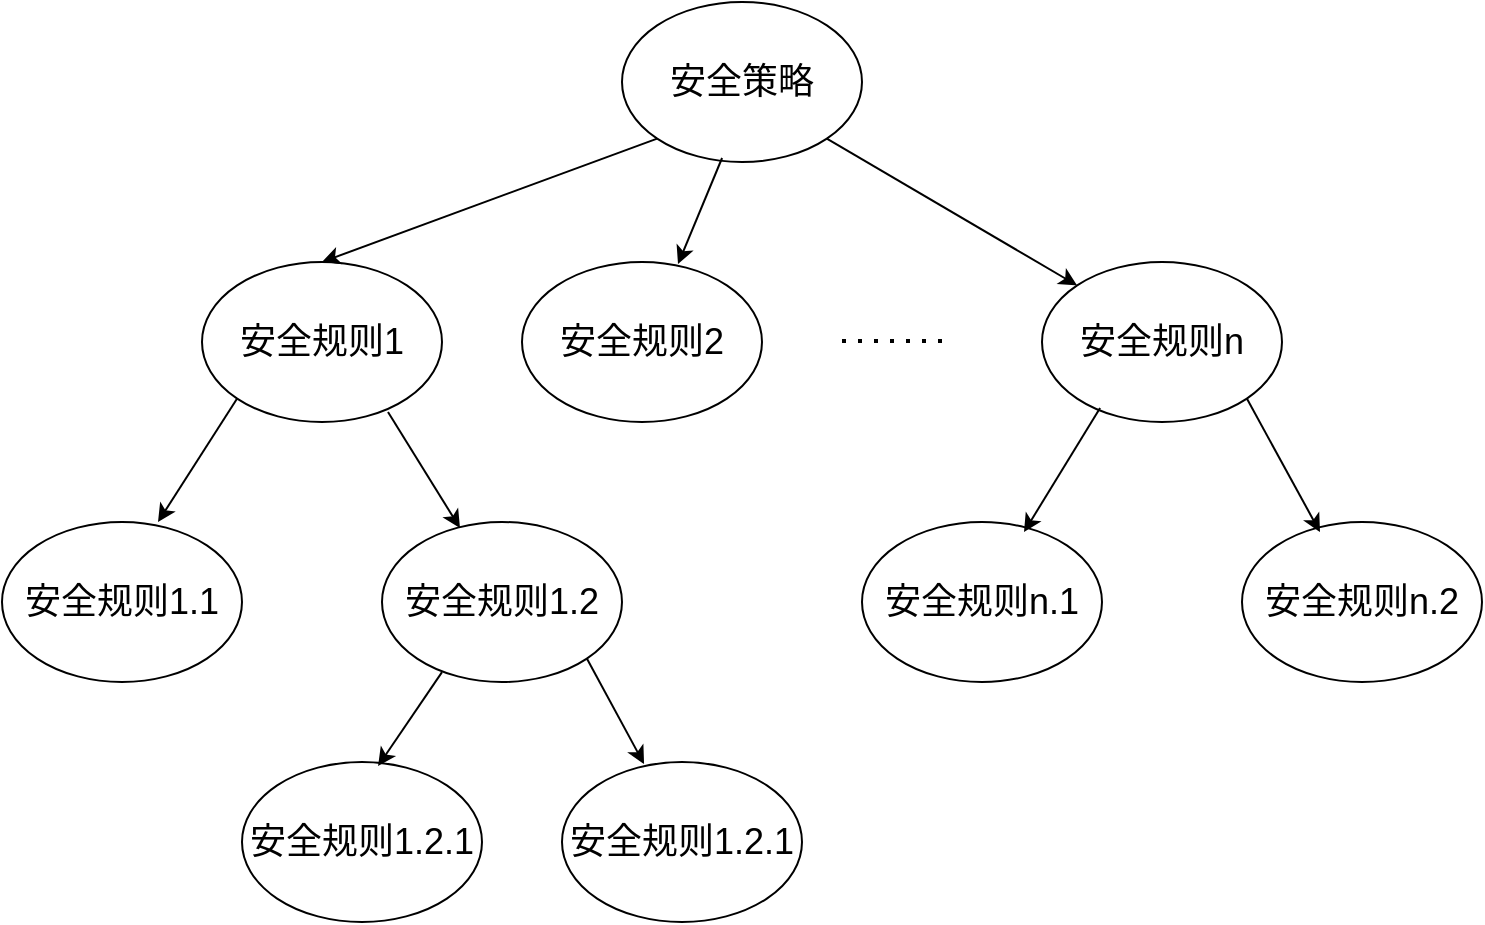 <mxfile version="22.1.18" type="github">
  <diagram name="第 1 页" id="UszKce_Zb8TJsS0_JQx5">
    <mxGraphModel dx="1434" dy="737" grid="1" gridSize="10" guides="1" tooltips="1" connect="1" arrows="1" fold="1" page="1" pageScale="1" pageWidth="827" pageHeight="1169" math="0" shadow="0">
      <root>
        <mxCell id="0" />
        <mxCell id="1" parent="0" />
        <mxCell id="o-IC-B1qbCuGFVhxUFcW-17" value="&lt;font style=&quot;font-size: 18px;&quot;&gt;安全策略&lt;/font&gt;" style="ellipse;whiteSpace=wrap;html=1;" vertex="1" parent="1">
          <mxGeometry x="390" y="180" width="120" height="80" as="geometry" />
        </mxCell>
        <mxCell id="o-IC-B1qbCuGFVhxUFcW-18" value="&lt;font style=&quot;font-size: 18px;&quot;&gt;安全规则1&lt;/font&gt;" style="ellipse;whiteSpace=wrap;html=1;" vertex="1" parent="1">
          <mxGeometry x="180" y="310" width="120" height="80" as="geometry" />
        </mxCell>
        <mxCell id="o-IC-B1qbCuGFVhxUFcW-20" value="" style="endArrow=classic;html=1;rounded=0;exitX=0;exitY=1;exitDx=0;exitDy=0;entryX=0.5;entryY=0;entryDx=0;entryDy=0;" edge="1" parent="1" source="o-IC-B1qbCuGFVhxUFcW-17" target="o-IC-B1qbCuGFVhxUFcW-18">
          <mxGeometry width="50" height="50" relative="1" as="geometry">
            <mxPoint x="40" y="380" as="sourcePoint" />
            <mxPoint x="90" y="330" as="targetPoint" />
          </mxGeometry>
        </mxCell>
        <mxCell id="o-IC-B1qbCuGFVhxUFcW-21" value="&lt;font style=&quot;font-size: 18px;&quot;&gt;安全规则2&lt;/font&gt;" style="ellipse;whiteSpace=wrap;html=1;" vertex="1" parent="1">
          <mxGeometry x="340" y="310" width="120" height="80" as="geometry" />
        </mxCell>
        <mxCell id="o-IC-B1qbCuGFVhxUFcW-23" value="" style="endArrow=classic;html=1;rounded=0;exitX=0.417;exitY=0.975;exitDx=0;exitDy=0;exitPerimeter=0;entryX=0.65;entryY=0.013;entryDx=0;entryDy=0;entryPerimeter=0;" edge="1" parent="1" source="o-IC-B1qbCuGFVhxUFcW-17" target="o-IC-B1qbCuGFVhxUFcW-21">
          <mxGeometry width="50" height="50" relative="1" as="geometry">
            <mxPoint x="-90" y="420" as="sourcePoint" />
            <mxPoint x="-40" y="370" as="targetPoint" />
          </mxGeometry>
        </mxCell>
        <mxCell id="o-IC-B1qbCuGFVhxUFcW-27" value="" style="endArrow=none;dashed=1;html=1;dashPattern=1 3;strokeWidth=2;rounded=0;" edge="1" parent="1">
          <mxGeometry width="50" height="50" relative="1" as="geometry">
            <mxPoint x="500" y="349.5" as="sourcePoint" />
            <mxPoint x="550" y="349.5" as="targetPoint" />
          </mxGeometry>
        </mxCell>
        <mxCell id="o-IC-B1qbCuGFVhxUFcW-28" value="&lt;font style=&quot;font-size: 18px;&quot;&gt;安全规则n&lt;/font&gt;" style="ellipse;whiteSpace=wrap;html=1;" vertex="1" parent="1">
          <mxGeometry x="600" y="310" width="120" height="80" as="geometry" />
        </mxCell>
        <mxCell id="o-IC-B1qbCuGFVhxUFcW-29" value="" style="endArrow=classic;html=1;rounded=0;exitX=1;exitY=1;exitDx=0;exitDy=0;entryX=0;entryY=0;entryDx=0;entryDy=0;" edge="1" parent="1" source="o-IC-B1qbCuGFVhxUFcW-17" target="o-IC-B1qbCuGFVhxUFcW-28">
          <mxGeometry width="50" height="50" relative="1" as="geometry">
            <mxPoint x="130" y="540" as="sourcePoint" />
            <mxPoint x="180" y="490" as="targetPoint" />
          </mxGeometry>
        </mxCell>
        <mxCell id="o-IC-B1qbCuGFVhxUFcW-31" value="&lt;font style=&quot;font-size: 18px;&quot;&gt;安全规则1.1&lt;/font&gt;" style="ellipse;whiteSpace=wrap;html=1;" vertex="1" parent="1">
          <mxGeometry x="80" y="440" width="120" height="80" as="geometry" />
        </mxCell>
        <mxCell id="o-IC-B1qbCuGFVhxUFcW-32" value="" style="endArrow=classic;html=1;rounded=0;exitX=0;exitY=1;exitDx=0;exitDy=0;entryX=0.65;entryY=0;entryDx=0;entryDy=0;entryPerimeter=0;" edge="1" parent="1" source="o-IC-B1qbCuGFVhxUFcW-18" target="o-IC-B1qbCuGFVhxUFcW-31">
          <mxGeometry width="50" height="50" relative="1" as="geometry">
            <mxPoint x="-20" y="410" as="sourcePoint" />
            <mxPoint x="30" y="360" as="targetPoint" />
          </mxGeometry>
        </mxCell>
        <mxCell id="o-IC-B1qbCuGFVhxUFcW-33" value="&lt;font style=&quot;font-size: 18px;&quot;&gt;安全规则1.2&lt;/font&gt;" style="ellipse;whiteSpace=wrap;html=1;" vertex="1" parent="1">
          <mxGeometry x="270" y="440" width="120" height="80" as="geometry" />
        </mxCell>
        <mxCell id="o-IC-B1qbCuGFVhxUFcW-34" value="" style="endArrow=classic;html=1;rounded=0;exitX=0.775;exitY=0.938;exitDx=0;exitDy=0;exitPerimeter=0;entryX=0.325;entryY=0.038;entryDx=0;entryDy=0;entryPerimeter=0;" edge="1" parent="1" source="o-IC-B1qbCuGFVhxUFcW-18" target="o-IC-B1qbCuGFVhxUFcW-33">
          <mxGeometry width="50" height="50" relative="1" as="geometry">
            <mxPoint x="-70" y="480" as="sourcePoint" />
            <mxPoint x="-20" y="430" as="targetPoint" />
          </mxGeometry>
        </mxCell>
        <mxCell id="o-IC-B1qbCuGFVhxUFcW-35" value="&lt;font style=&quot;font-size: 18px;&quot;&gt;安全规则1.2.1&lt;/font&gt;" style="ellipse;whiteSpace=wrap;html=1;" vertex="1" parent="1">
          <mxGeometry x="200" y="560" width="120" height="80" as="geometry" />
        </mxCell>
        <mxCell id="o-IC-B1qbCuGFVhxUFcW-36" value="&lt;font style=&quot;font-size: 18px;&quot;&gt;安全规则1.2.1&lt;/font&gt;" style="ellipse;whiteSpace=wrap;html=1;" vertex="1" parent="1">
          <mxGeometry x="360" y="560" width="120" height="80" as="geometry" />
        </mxCell>
        <mxCell id="o-IC-B1qbCuGFVhxUFcW-37" value="" style="endArrow=classic;html=1;rounded=0;exitX=0.25;exitY=0.938;exitDx=0;exitDy=0;exitPerimeter=0;entryX=0.567;entryY=0.025;entryDx=0;entryDy=0;entryPerimeter=0;" edge="1" parent="1" source="o-IC-B1qbCuGFVhxUFcW-33" target="o-IC-B1qbCuGFVhxUFcW-35">
          <mxGeometry width="50" height="50" relative="1" as="geometry">
            <mxPoint x="200" y="570" as="sourcePoint" />
            <mxPoint x="250" y="520" as="targetPoint" />
          </mxGeometry>
        </mxCell>
        <mxCell id="o-IC-B1qbCuGFVhxUFcW-38" value="" style="endArrow=classic;html=1;rounded=0;exitX=1;exitY=1;exitDx=0;exitDy=0;entryX=0.342;entryY=0.013;entryDx=0;entryDy=0;entryPerimeter=0;" edge="1" parent="1" source="o-IC-B1qbCuGFVhxUFcW-33" target="o-IC-B1qbCuGFVhxUFcW-36">
          <mxGeometry width="50" height="50" relative="1" as="geometry">
            <mxPoint x="-30" y="570" as="sourcePoint" />
            <mxPoint x="20" y="520" as="targetPoint" />
          </mxGeometry>
        </mxCell>
        <mxCell id="o-IC-B1qbCuGFVhxUFcW-39" value="&lt;font style=&quot;font-size: 18px;&quot;&gt;安全规则n.1&lt;/font&gt;" style="ellipse;whiteSpace=wrap;html=1;" vertex="1" parent="1">
          <mxGeometry x="510" y="440" width="120" height="80" as="geometry" />
        </mxCell>
        <mxCell id="o-IC-B1qbCuGFVhxUFcW-40" value="&lt;font style=&quot;font-size: 18px;&quot;&gt;安全规则n.2&lt;/font&gt;" style="ellipse;whiteSpace=wrap;html=1;" vertex="1" parent="1">
          <mxGeometry x="700" y="440" width="120" height="80" as="geometry" />
        </mxCell>
        <mxCell id="o-IC-B1qbCuGFVhxUFcW-41" value="" style="endArrow=classic;html=1;rounded=0;exitX=0.242;exitY=0.913;exitDx=0;exitDy=0;exitPerimeter=0;entryX=0.675;entryY=0.063;entryDx=0;entryDy=0;entryPerimeter=0;" edge="1" parent="1" source="o-IC-B1qbCuGFVhxUFcW-28" target="o-IC-B1qbCuGFVhxUFcW-39">
          <mxGeometry width="50" height="50" relative="1" as="geometry">
            <mxPoint x="-120" y="410" as="sourcePoint" />
            <mxPoint x="-70" y="360" as="targetPoint" />
          </mxGeometry>
        </mxCell>
        <mxCell id="o-IC-B1qbCuGFVhxUFcW-42" value="" style="endArrow=classic;html=1;rounded=0;exitX=1;exitY=1;exitDx=0;exitDy=0;entryX=0.325;entryY=0.063;entryDx=0;entryDy=0;entryPerimeter=0;" edge="1" parent="1" source="o-IC-B1qbCuGFVhxUFcW-28" target="o-IC-B1qbCuGFVhxUFcW-40">
          <mxGeometry width="50" height="50" relative="1" as="geometry">
            <mxPoint x="-40" y="410" as="sourcePoint" />
            <mxPoint x="10" y="360" as="targetPoint" />
          </mxGeometry>
        </mxCell>
      </root>
    </mxGraphModel>
  </diagram>
</mxfile>
